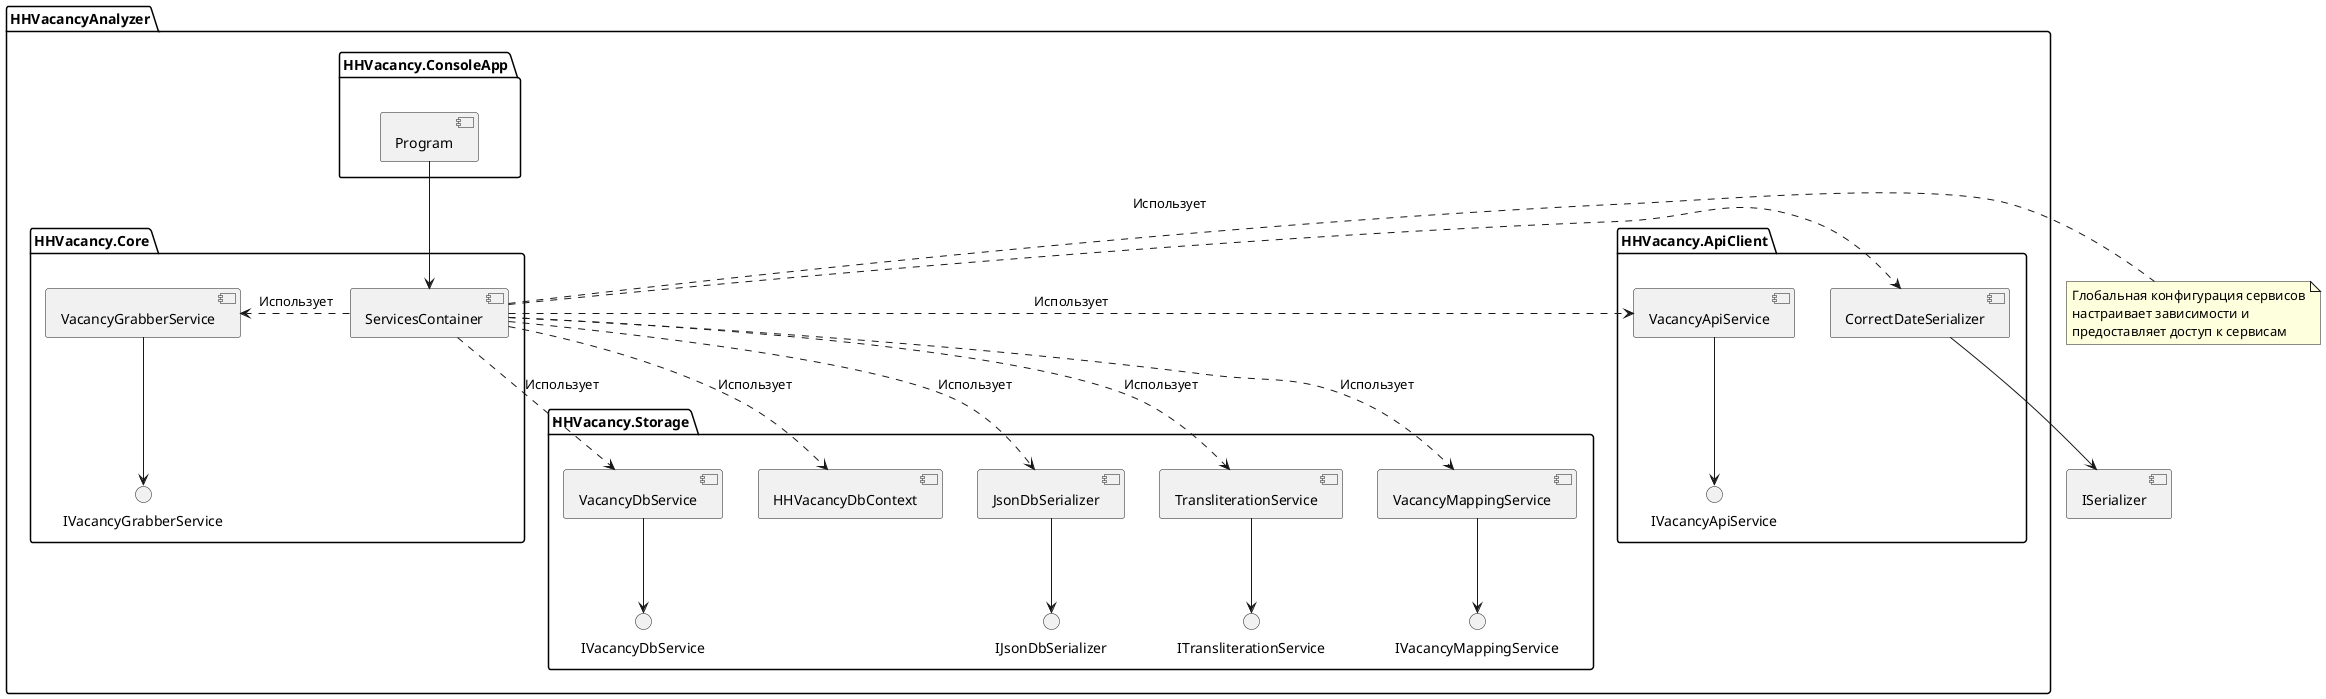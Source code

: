 @startuml DataGrabber
package "HHVacancyAnalyzer" {
    package "HHVacancy.ApiClient" {
        [CorrectDateSerializer] 
        [VacancyApiService]
        interface IVacancyApiService
    }
    
    package "HHVacancy.Storage" {
        [JsonDbSerializer]
        [TransliterationService]
        [VacancyMappingService]
        [VacancyDbService]
        interface IJsonDbSerializer
        interface ITransliterationService
        interface IVacancyMappingService
        interface IVacancyDbService
        [HHVacancyDbContext]
    }
    
    package "HHVacancy.Core" {
        [ServicesContainer]
        [VacancyGrabberService]
        interface IVacancyGrabberService
    }

    package "HHVacancy.ConsoleApp" {
        [Program]
    }
}

[CorrectDateSerializer] --> [ISerializer]
[VacancyApiService] --> IVacancyApiService

[JsonDbSerializer] --> IJsonDbSerializer
[TransliterationService] --> ITransliterationService
[VacancyMappingService] --> IVacancyMappingService
[VacancyDbService] --> IVacancyDbService

[VacancyGrabberService] --> IVacancyGrabberService

[Program] --> [ServicesContainer]

note right of [ServicesContainer] 
Глобальная конфигурация сервисов
настраивает зависимости и 
предоставляет доступ к сервисам
end note

[ServicesContainer] .right.> [CorrectDateSerializer] : Использует
[ServicesContainer] .right.> [VacancyApiService] : Использует
[ServicesContainer] .right.> [JsonDbSerializer] : Использует
[ServicesContainer] .right.> [TransliterationService] : Использует
[ServicesContainer] .right.> [VacancyMappingService] : Использует
[ServicesContainer] .right.> [VacancyDbService] : Использует
[ServicesContainer] .right.> [VacancyGrabberService] : Использует
[ServicesContainer] .down.> [HHVacancyDbContext] : Использует
@enduml
